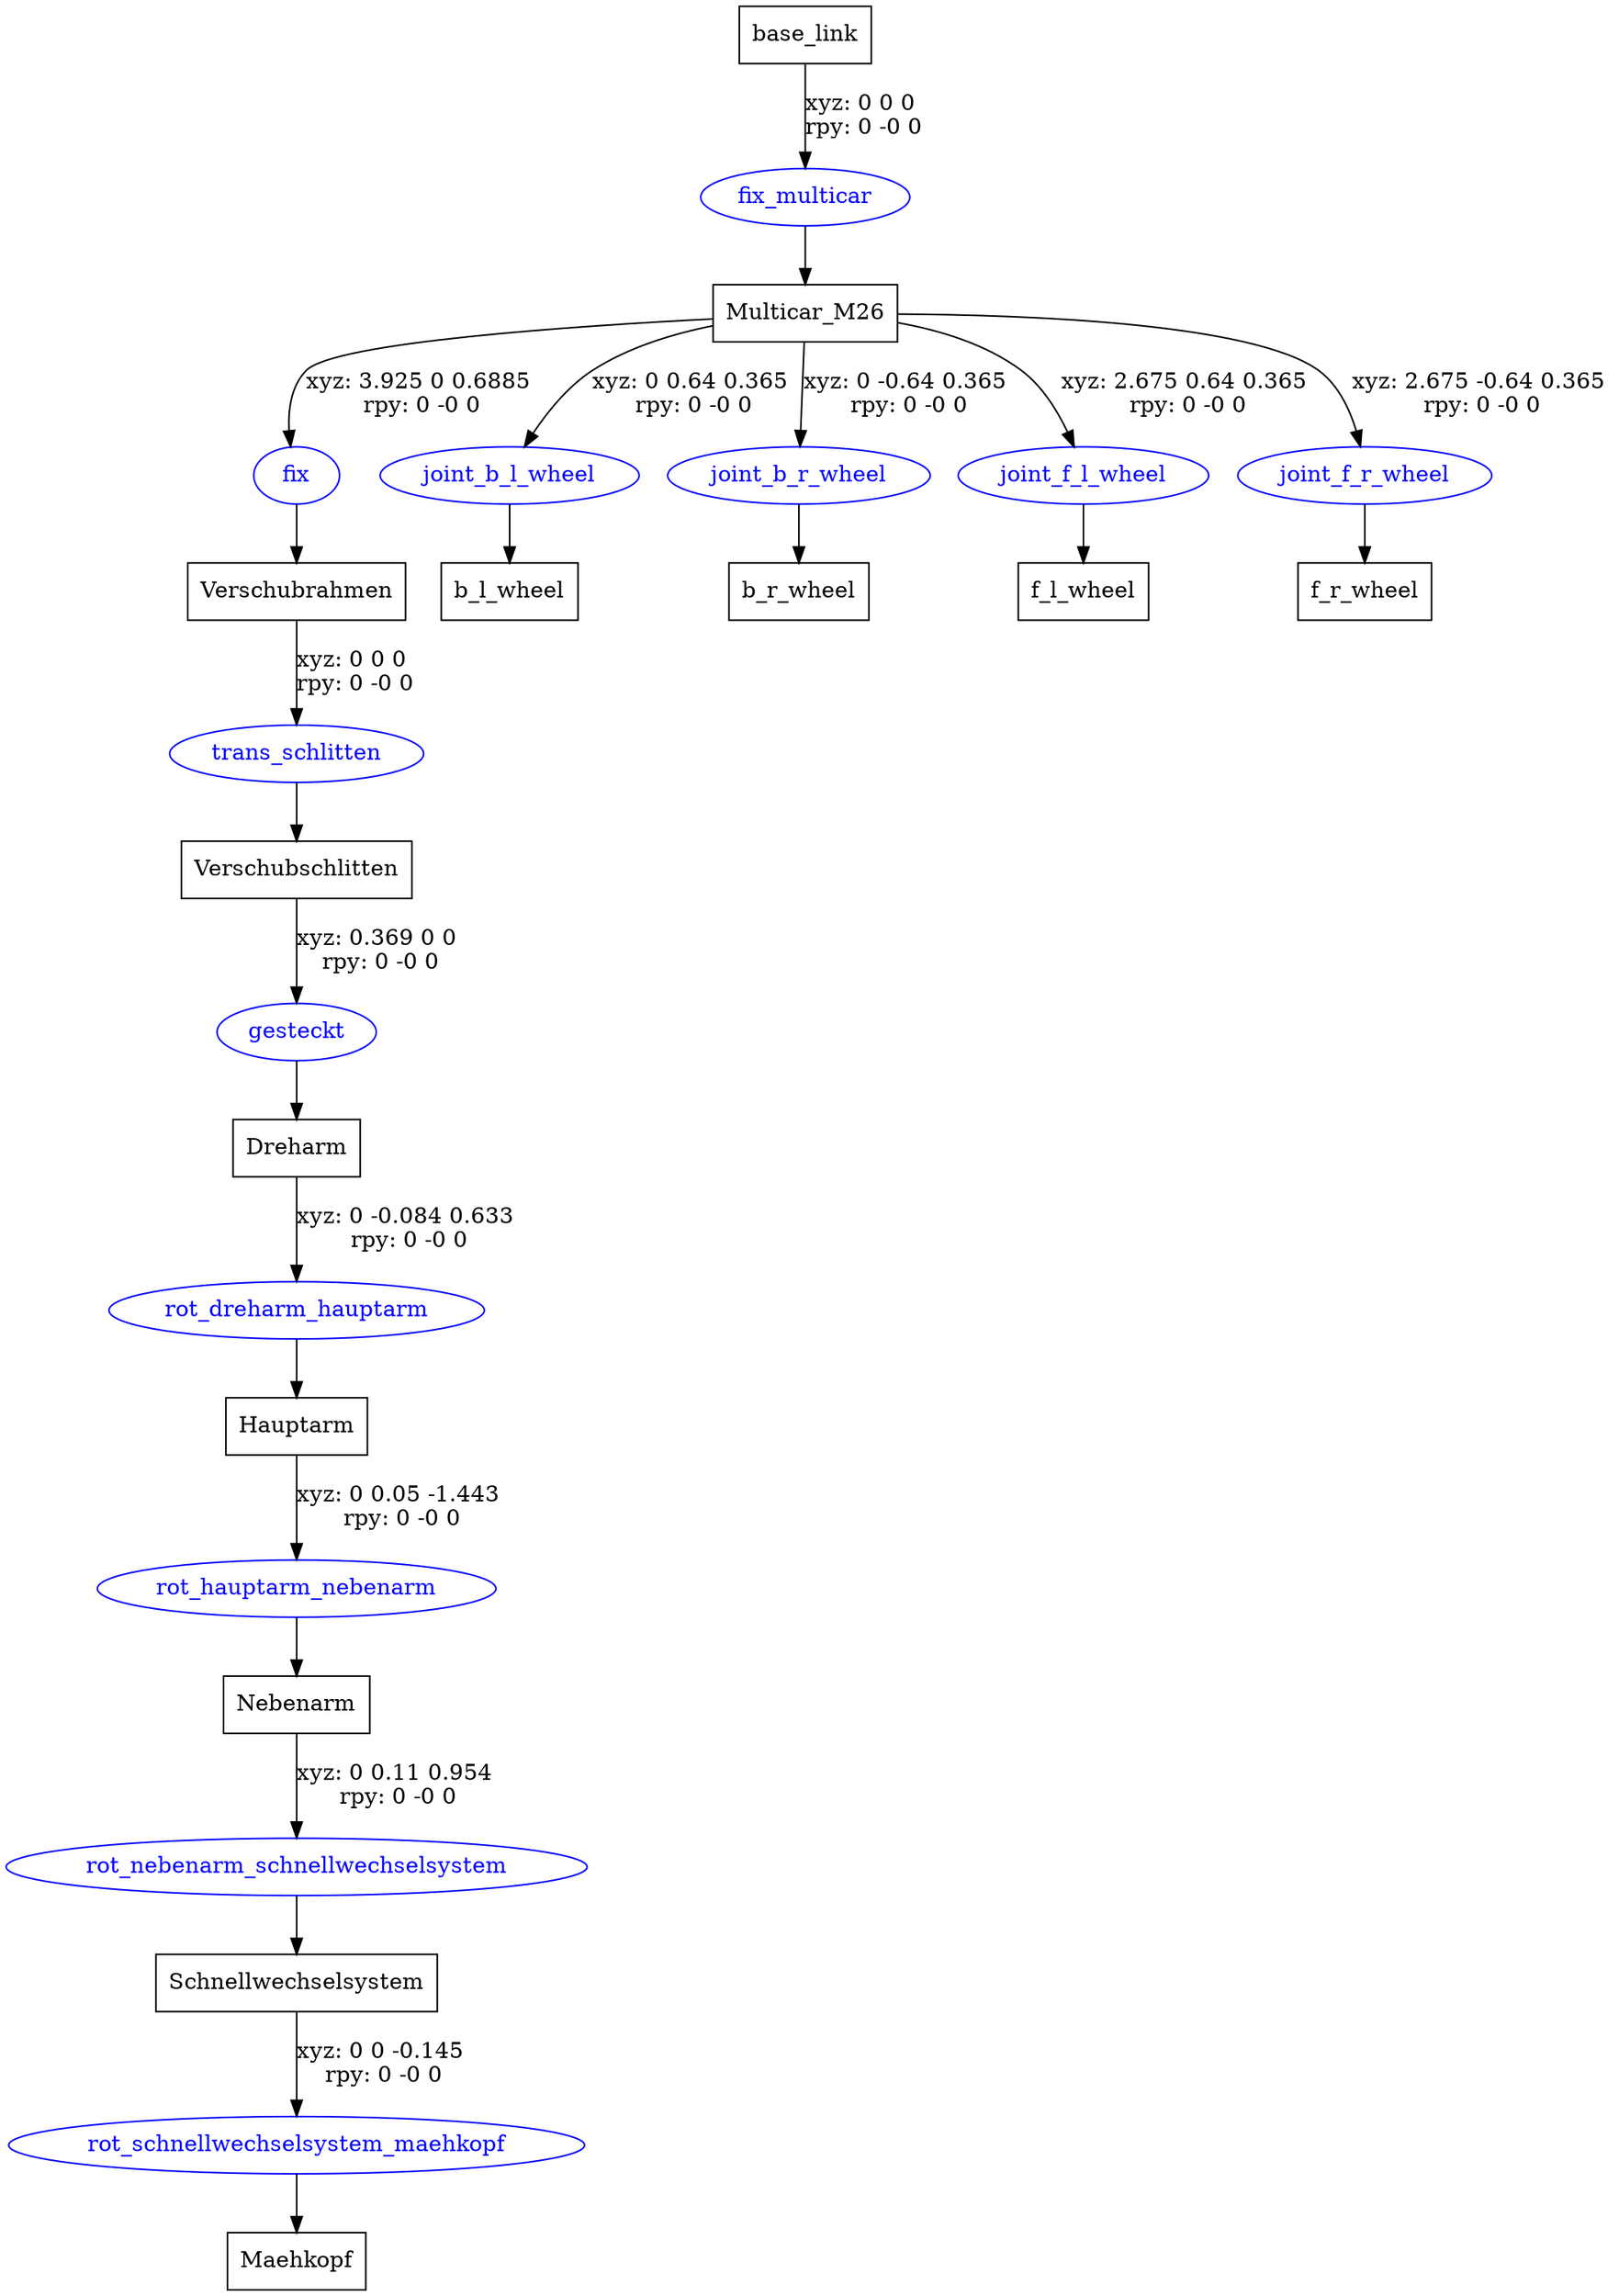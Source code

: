 digraph G {
node [shape=box];
"base_link" [label="base_link"];
"Multicar_M26" [label="Multicar_M26"];
"Verschubrahmen" [label="Verschubrahmen"];
"Verschubschlitten" [label="Verschubschlitten"];
"Dreharm" [label="Dreharm"];
"Hauptarm" [label="Hauptarm"];
"Nebenarm" [label="Nebenarm"];
"Schnellwechselsystem" [label="Schnellwechselsystem"];
"Maehkopf" [label="Maehkopf"];
"b_l_wheel" [label="b_l_wheel"];
"b_r_wheel" [label="b_r_wheel"];
"f_l_wheel" [label="f_l_wheel"];
"f_r_wheel" [label="f_r_wheel"];
node [shape=ellipse, color=blue, fontcolor=blue];
"base_link" -> "fix_multicar" [label="xyz: 0 0 0 \nrpy: 0 -0 0"]
"fix_multicar" -> "Multicar_M26"
"Multicar_M26" -> "fix" [label="xyz: 3.925 0 0.6885 \nrpy: 0 -0 0"]
"fix" -> "Verschubrahmen"
"Verschubrahmen" -> "trans_schlitten" [label="xyz: 0 0 0 \nrpy: 0 -0 0"]
"trans_schlitten" -> "Verschubschlitten"
"Verschubschlitten" -> "gesteckt" [label="xyz: 0.369 0 0 \nrpy: 0 -0 0"]
"gesteckt" -> "Dreharm"
"Dreharm" -> "rot_dreharm_hauptarm" [label="xyz: 0 -0.084 0.633 \nrpy: 0 -0 0"]
"rot_dreharm_hauptarm" -> "Hauptarm"
"Hauptarm" -> "rot_hauptarm_nebenarm" [label="xyz: 0 0.05 -1.443 \nrpy: 0 -0 0"]
"rot_hauptarm_nebenarm" -> "Nebenarm"
"Nebenarm" -> "rot_nebenarm_schnellwechselsystem" [label="xyz: 0 0.11 0.954 \nrpy: 0 -0 0"]
"rot_nebenarm_schnellwechselsystem" -> "Schnellwechselsystem"
"Schnellwechselsystem" -> "rot_schnellwechselsystem_maehkopf" [label="xyz: 0 0 -0.145 \nrpy: 0 -0 0"]
"rot_schnellwechselsystem_maehkopf" -> "Maehkopf"
"Multicar_M26" -> "joint_b_l_wheel" [label="xyz: 0 0.64 0.365 \nrpy: 0 -0 0"]
"joint_b_l_wheel" -> "b_l_wheel"
"Multicar_M26" -> "joint_b_r_wheel" [label="xyz: 0 -0.64 0.365 \nrpy: 0 -0 0"]
"joint_b_r_wheel" -> "b_r_wheel"
"Multicar_M26" -> "joint_f_l_wheel" [label="xyz: 2.675 0.64 0.365 \nrpy: 0 -0 0"]
"joint_f_l_wheel" -> "f_l_wheel"
"Multicar_M26" -> "joint_f_r_wheel" [label="xyz: 2.675 -0.64 0.365 \nrpy: 0 -0 0"]
"joint_f_r_wheel" -> "f_r_wheel"
}
